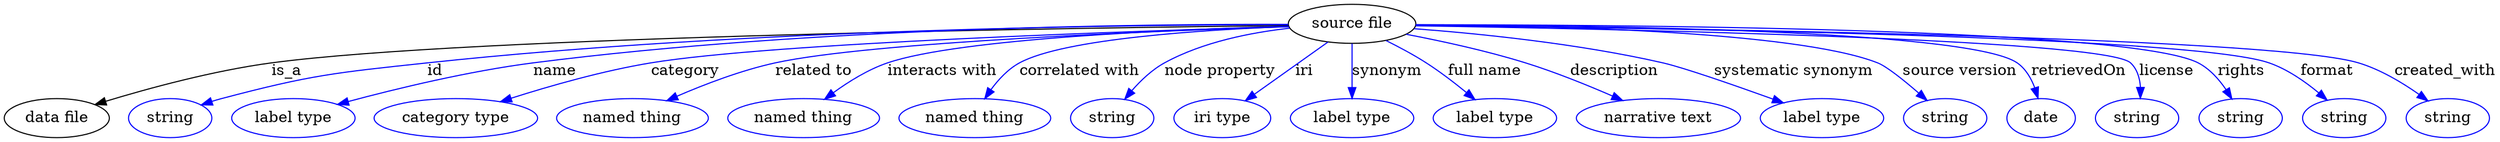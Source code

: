 digraph {
	graph [bb="0,0,1885.2,123"];
	node [label="\N"];
	"source file"	 [height=0.5,
		label="source file",
		pos="1020.6,105",
		width=1.336];
	"data file"	 [height=0.5,
		pos="39.646,18",
		width=1.1013];
	"source file" -> "data file"	 [label=is_a,
		lp="218.65,61.5",
		pos="e,69.708,29.897 972.39,104.28 820.94,101.8 356.37,92.438 207.65,69 162.57,61.896 112.75,45.657 79.161,33.398"];
	id	 [color=blue,
		height=0.5,
		label=string,
		pos="127.65,18",
		width=0.84854];
	"source file" -> id	 [color=blue,
		label=id,
		lp="333.15,61.5",
		pos="e,151.42,29.725 972.26,103.44 836.31,98.913 452.67,85.046 327.65,69 255.63,59.757 236.72,58.366 167.65,36 165.38,35.268 163.08,34.446 \
160.78,33.568",
		style=solid];
	name	 [color=blue,
		height=0.5,
		label="label type",
		pos="221.65,18",
		width=1.2638];
	"source file" -> name	 [color=blue,
		label=name,
		lp="426.15,61.5",
		pos="e,256.32,29.907 972.74,103.3 848.64,98.73 518.82,85.371 410.65,69 360.21,61.367 303.95,45.154 266.03,33.046",
		style=solid];
	category	 [color=blue,
		height=0.5,
		label="category type",
		pos="343.65,18",
		width=1.6249];
	"source file" -> category	 [color=blue,
		label=category,
		lp="526.15,61.5",
		pos="e,379.62,32.294 972.75,103.15 862.21,98.633 591.95,86.164 502.65,69 463.6,61.495 420.75,47.393 389.39,35.916",
		style=solid];
	"related to"	 [color=blue,
		height=0.5,
		label="named thing",
		pos="475.65,18",
		width=1.5346];
	"source file" -> "related to"	 [color=blue,
		label="related to",
		lp="623.65,61.5",
		pos="e,505.34,33.494 972.66,102.79 877.41,98.104 667.62,86.155 597.65,69 568.84,61.937 538.04,49.014 514.59,37.944",
		style=solid];
	"interacts with"	 [color=blue,
		height=0.5,
		label="named thing",
		pos="603.65,18",
		width=1.5346];
	"source file" -> "interacts with"	 [color=blue,
		label="interacts with",
		lp="720.65,61.5",
		pos="e,624.3,34.98 972.68,102.58 892.71,98.101 735.78,87.263 683.65,69 665.32,62.581 646.92,51.262 632.38,40.915",
		style=solid];
	"correlated with"	 [color=blue,
		height=0.5,
		label="named thing",
		pos="731.65,18",
		width=1.5346];
	"source file" -> "correlated with"	 [color=blue,
		label="correlated with",
		lp="822.65,61.5",
		pos="e,744.01,35.555 973.31,101.44 913.45,96.334 814.25,85.659 781.65,69 769.74,62.917 759,52.912 750.55,43.368",
		style=solid];
	"node property"	 [color=blue,
		height=0.5,
		label=string,
		pos="835.65,18",
		width=0.84854];
	"source file" -> "node property"	 [color=blue,
		label="node property",
		lp="923.65,61.5",
		pos="e,847.9,34.538 975.15,99.082 947.8,94.059 913.1,85.008 885.65,69 873.93,62.168 863.1,51.864 854.53,42.303",
		style=solid];
	iri	 [color=blue,
		height=0.5,
		label="iri type",
		pos="920.65,18",
		width=1.011];
	"source file" -> iri	 [color=blue,
		label=iri,
		lp="983.15,61.5",
		pos="e,938.86,33.843 1001.4,88.226 985.86,74.732 963.91,55.636 946.81,40.763",
		style=solid];
	synonym	 [color=blue,
		height=0.5,
		label="label type",
		pos="1020.6,18",
		width=1.2638];
	"source file" -> synonym	 [color=blue,
		label=synonym,
		lp="1046.1,61.5",
		pos="e,1020.6,36.003 1020.6,86.974 1020.6,75.192 1020.6,59.561 1020.6,46.158",
		style=solid];
	"full name"	 [color=blue,
		height=0.5,
		label="label type",
		pos="1129.6,18",
		width=1.2638];
	"source file" -> "full name"	 [color=blue,
		label="full name",
		lp="1120.1,61.5",
		pos="e,1113.3,34.882 1046.2,89.598 1055.7,83.533 1066.4,76.283 1075.6,69 1086.1,60.761 1096.9,50.884 1106,42.025",
		style=solid];
	description	 [color=blue,
		height=0.5,
		label="narrative text",
		pos="1250.6,18",
		width=1.6068];
	"source file" -> description	 [color=blue,
		label=description,
		lp="1215.1,61.5",
		pos="e,1222.9,34.069 1062,95.801 1087.9,89.495 1121.7,80.246 1150.6,69 1172.2,60.601 1195.4,49.001 1213.9,38.986",
		style=solid];
	"systematic synonym"	 [color=blue,
		height=0.5,
		label="label type",
		pos="1371.6,18",
		width=1.2638];
	"source file" -> "systematic synonym"	 [color=blue,
		label="systematic synonym",
		lp="1347.6,61.5",
		pos="e,1343.3,32.165 1067.8,100.92 1114.7,96.099 1188.1,86.434 1249.6,69 1278.8,60.754 1310.2,47.476 1333.9,36.535",
		style=solid];
	"source version"	 [color=blue,
		height=0.5,
		label=string,
		pos="1465.6,18",
		width=0.84854];
	"source file" -> "source version"	 [color=blue,
		label="source version",
		lp="1471.1,61.5",
		pos="e,1452.2,34.355 1068.9,104.21 1158.7,102.13 1347.9,94.744 1407.6,69 1421.8,62.909 1434.9,52.032 1445.1,41.882",
		style=solid];
	retrievedOn	 [color=blue,
		height=0.5,
		label=date,
		pos="1541.6,18",
		width=0.75];
	"source file" -> retrievedOn	 [color=blue,
		label=retrievedOn,
		lp="1561.1,61.5",
		pos="e,1536.9,36.203 1069,104.11 1186,101.6 1477.9,92.972 1514.6,69 1523,63.531 1529,54.566 1533.1,45.667",
		style=solid];
	license	 [color=blue,
		height=0.5,
		label=string,
		pos="1617.6,18",
		width=0.84854];
	"source file" -> license	 [color=blue,
		label=license,
		lp="1628.6,61.5",
		pos="e,1615.5,36.091 1068.7,103.4 1203.5,98.733 1576.4,84.478 1597.6,69 1605.2,63.466 1610,54.606 1612.9,45.811",
		style=solid];
	rights	 [color=blue,
		height=0.5,
		label=string,
		pos="1696.6,18",
		width=0.84854];
	"source file" -> rights	 [color=blue,
		label=rights,
		lp="1687.1,61.5",
		pos="e,1686.6,35.223 1068.9,104.38 1207.5,102.29 1599.8,94.211 1651.6,69 1663.2,63.371 1673.1,53.283 1680.6,43.556",
		style=solid];
	format	 [color=blue,
		height=0.5,
		label=string,
		pos="1775.6,18",
		width=0.84854];
	"source file" -> format	 [color=blue,
		label=format,
		lp="1752.1,61.5",
		pos="e,1760.2,33.597 1068.7,104.08 1214.7,101.05 1647.1,90.37 1706.6,69 1723.7,62.893 1740.1,51.108 1752.6,40.404",
		style=solid];
	created_with	 [color=blue,
		height=0.5,
		label=string,
		pos="1854.6,18",
		width=0.84854];
	"source file" -> created_with	 [color=blue,
		label=created_with,
		lp="1839.6,61.5",
		pos="e,1837.3,32.9 1068.9,104.14 1224.7,101.15 1707.7,90.255 1774.6,69 1794.5,62.705 1814.2,50.218 1829.1,39.177",
		style=solid];
}
